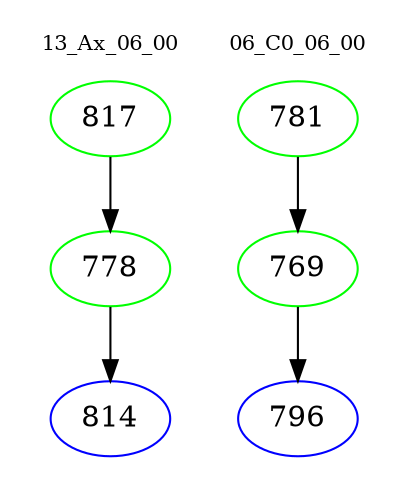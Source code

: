 digraph{
subgraph cluster_0 {
color = white
label = "13_Ax_06_00";
fontsize=10;
T0_817 [label="817", color="green"]
T0_817 -> T0_778 [color="black"]
T0_778 [label="778", color="green"]
T0_778 -> T0_814 [color="black"]
T0_814 [label="814", color="blue"]
}
subgraph cluster_1 {
color = white
label = "06_C0_06_00";
fontsize=10;
T1_781 [label="781", color="green"]
T1_781 -> T1_769 [color="black"]
T1_769 [label="769", color="green"]
T1_769 -> T1_796 [color="black"]
T1_796 [label="796", color="blue"]
}
}
